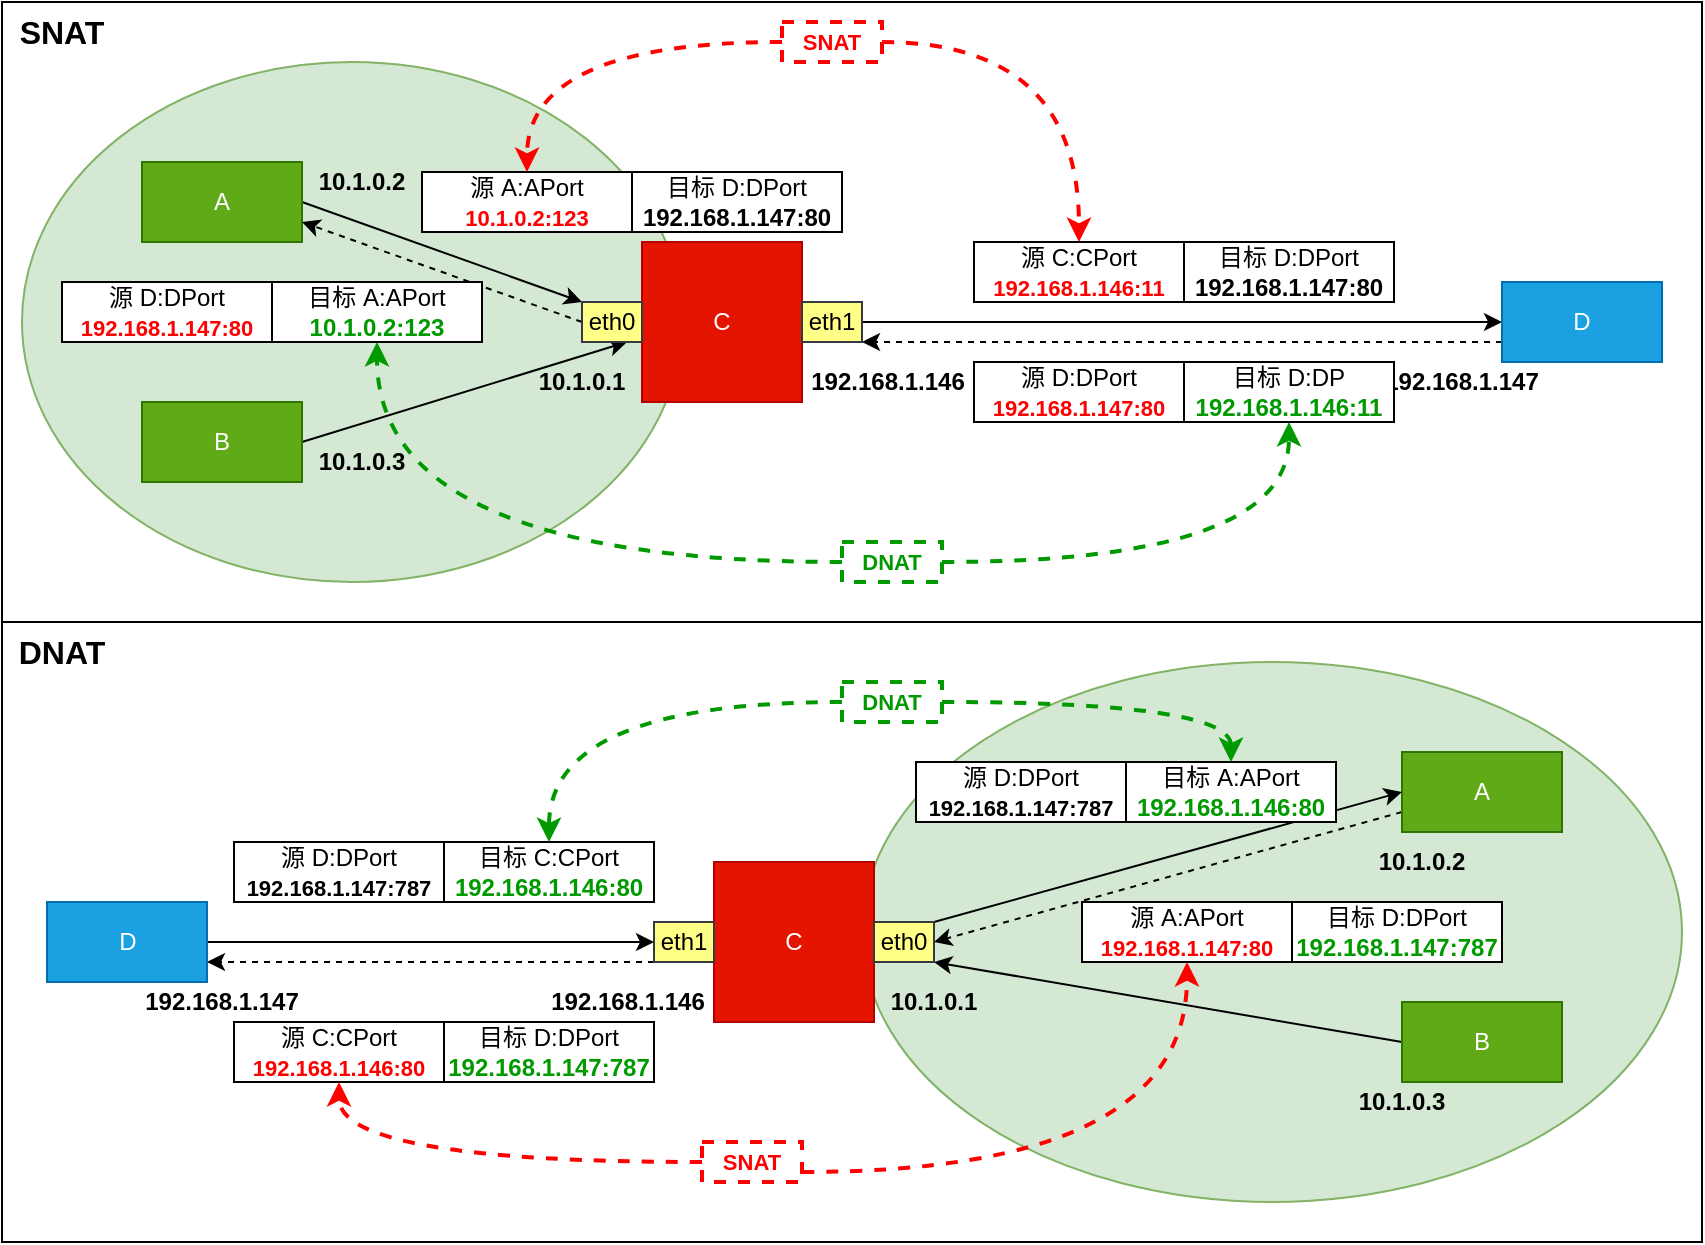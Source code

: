 <mxfile version="20.8.20" type="device"><diagram name="第 1 页" id="motmsemxtNasHICu8riv"><mxGraphModel dx="1259" dy="679" grid="1" gridSize="10" guides="1" tooltips="1" connect="1" arrows="1" fold="1" page="1" pageScale="1" pageWidth="827" pageHeight="1169" math="0" shadow="0"><root><mxCell id="0"/><mxCell id="1" parent="0"/><mxCell id="OzhK0q4ok28JsxR39gXV-16" value="" style="rounded=0;whiteSpace=wrap;html=1;" vertex="1" parent="1"><mxGeometry x="60" y="120" width="850" height="310" as="geometry"/></mxCell><mxCell id="OzhK0q4ok28JsxR39gXV-1" value="" style="ellipse;whiteSpace=wrap;html=1;fillColor=#d5e8d4;strokeColor=#82b366;" vertex="1" parent="1"><mxGeometry x="70" y="150" width="330" height="260" as="geometry"/></mxCell><mxCell id="OzhK0q4ok28JsxR39gXV-2" style="rounded=0;orthogonalLoop=1;jettySize=auto;html=1;exitX=1;exitY=0.5;exitDx=0;exitDy=0;entryX=0;entryY=0;entryDx=0;entryDy=0;" edge="1" parent="1" source="OzhK0q4ok28JsxR39gXV-3" target="OzhK0q4ok28JsxR39gXV-7"><mxGeometry relative="1" as="geometry"/></mxCell><mxCell id="OzhK0q4ok28JsxR39gXV-3" value="A" style="rounded=0;whiteSpace=wrap;html=1;fillColor=#60a917;strokeColor=#2D7600;fontColor=#ffffff;" vertex="1" parent="1"><mxGeometry x="130" y="200" width="80" height="40" as="geometry"/></mxCell><mxCell id="OzhK0q4ok28JsxR39gXV-4" style="edgeStyle=none;rounded=0;orthogonalLoop=1;jettySize=auto;html=1;exitX=1;exitY=0.5;exitDx=0;exitDy=0;entryX=0.75;entryY=1;entryDx=0;entryDy=0;" edge="1" parent="1" source="OzhK0q4ok28JsxR39gXV-5" target="OzhK0q4ok28JsxR39gXV-7"><mxGeometry relative="1" as="geometry"/></mxCell><mxCell id="OzhK0q4ok28JsxR39gXV-5" value="B" style="rounded=0;whiteSpace=wrap;html=1;fillColor=#60a917;strokeColor=#2D7600;fontColor=#ffffff;" vertex="1" parent="1"><mxGeometry x="130" y="320" width="80" height="40" as="geometry"/></mxCell><mxCell id="OzhK0q4ok28JsxR39gXV-6" value="C" style="rounded=0;whiteSpace=wrap;html=1;fillColor=#e51400;fontColor=#ffffff;strokeColor=#B20000;" vertex="1" parent="1"><mxGeometry x="380" y="240" width="80" height="80" as="geometry"/></mxCell><mxCell id="OzhK0q4ok28JsxR39gXV-18" style="rounded=0;orthogonalLoop=1;jettySize=auto;html=1;exitX=0;exitY=0.5;exitDx=0;exitDy=0;entryX=1;entryY=0.75;entryDx=0;entryDy=0;fontSize=16;dashed=1;" edge="1" parent="1" source="OzhK0q4ok28JsxR39gXV-7" target="OzhK0q4ok28JsxR39gXV-3"><mxGeometry relative="1" as="geometry"/></mxCell><mxCell id="OzhK0q4ok28JsxR39gXV-7" value="eth0" style="rounded=0;whiteSpace=wrap;html=1;fillColor=#ffff88;strokeColor=#36393d;" vertex="1" parent="1"><mxGeometry x="350" y="270" width="30" height="20" as="geometry"/></mxCell><mxCell id="OzhK0q4ok28JsxR39gXV-8" style="edgeStyle=none;rounded=0;orthogonalLoop=1;jettySize=auto;html=1;exitX=1;exitY=0.5;exitDx=0;exitDy=0;" edge="1" parent="1" source="OzhK0q4ok28JsxR39gXV-9" target="OzhK0q4ok28JsxR39gXV-10"><mxGeometry relative="1" as="geometry"/></mxCell><mxCell id="OzhK0q4ok28JsxR39gXV-9" value="eth1" style="rounded=0;whiteSpace=wrap;html=1;fillColor=#ffff88;strokeColor=#36393d;" vertex="1" parent="1"><mxGeometry x="460" y="270" width="30" height="20" as="geometry"/></mxCell><mxCell id="OzhK0q4ok28JsxR39gXV-19" style="edgeStyle=none;rounded=0;orthogonalLoop=1;jettySize=auto;html=1;exitX=0;exitY=0.75;exitDx=0;exitDy=0;entryX=1;entryY=1;entryDx=0;entryDy=0;dashed=1;fontSize=16;" edge="1" parent="1" source="OzhK0q4ok28JsxR39gXV-10" target="OzhK0q4ok28JsxR39gXV-9"><mxGeometry relative="1" as="geometry"/></mxCell><mxCell id="OzhK0q4ok28JsxR39gXV-10" value="D" style="rounded=0;whiteSpace=wrap;html=1;fillColor=#1ba1e2;fontColor=#ffffff;strokeColor=#006EAF;" vertex="1" parent="1"><mxGeometry x="810" y="260" width="80" height="40" as="geometry"/></mxCell><mxCell id="OzhK0q4ok28JsxR39gXV-11" value="10.1.0.2" style="text;html=1;strokeColor=none;fillColor=none;align=center;verticalAlign=middle;whiteSpace=wrap;rounded=0;fontStyle=1" vertex="1" parent="1"><mxGeometry x="210" y="200" width="60" height="20" as="geometry"/></mxCell><mxCell id="OzhK0q4ok28JsxR39gXV-12" value="10.1.0.1" style="text;html=1;strokeColor=none;fillColor=none;align=center;verticalAlign=middle;whiteSpace=wrap;rounded=0;fontStyle=1" vertex="1" parent="1"><mxGeometry x="320" y="300" width="60" height="20" as="geometry"/></mxCell><mxCell id="OzhK0q4ok28JsxR39gXV-13" value="10.1.0.3" style="text;html=1;strokeColor=none;fillColor=none;align=center;verticalAlign=middle;whiteSpace=wrap;rounded=0;fontStyle=1" vertex="1" parent="1"><mxGeometry x="210" y="340" width="60" height="20" as="geometry"/></mxCell><mxCell id="OzhK0q4ok28JsxR39gXV-14" value="192.168.1.146" style="text;html=1;strokeColor=none;fillColor=none;align=center;verticalAlign=middle;whiteSpace=wrap;rounded=0;fontStyle=1" vertex="1" parent="1"><mxGeometry x="460" y="300" width="86" height="20" as="geometry"/></mxCell><mxCell id="OzhK0q4ok28JsxR39gXV-15" value="192.168.1.147" style="text;html=1;strokeColor=none;fillColor=none;align=center;verticalAlign=middle;whiteSpace=wrap;rounded=0;fontStyle=1" vertex="1" parent="1"><mxGeometry x="750" y="300" width="80" height="20" as="geometry"/></mxCell><mxCell id="OzhK0q4ok28JsxR39gXV-17" value="SNAT" style="text;html=1;strokeColor=none;fillColor=none;align=center;verticalAlign=middle;whiteSpace=wrap;rounded=0;fontStyle=1;fontSize=16;" vertex="1" parent="1"><mxGeometry x="60" y="120" width="60" height="30" as="geometry"/></mxCell><mxCell id="OzhK0q4ok28JsxR39gXV-20" value="源 A:APort&lt;br style=&quot;font-size: 11px;&quot;&gt;&lt;b style=&quot;font-size: 11px;&quot;&gt;&lt;font color=&quot;#ff0000&quot;&gt;10.1.0.2:123&lt;/font&gt;&lt;/b&gt;" style="rounded=0;whiteSpace=wrap;html=1;" vertex="1" parent="1"><mxGeometry x="270" y="205" width="105" height="30" as="geometry"/></mxCell><mxCell id="OzhK0q4ok28JsxR39gXV-23" value="目标 D:DPort&lt;br&gt;&lt;b&gt;192.168.1.147:80&lt;/b&gt;" style="rounded=0;whiteSpace=wrap;html=1;" vertex="1" parent="1"><mxGeometry x="375" y="205" width="105" height="30" as="geometry"/></mxCell><mxCell id="OzhK0q4ok28JsxR39gXV-24" value="源 C:CPort&lt;br style=&quot;font-size: 11px;&quot;&gt;&lt;b style=&quot;font-size: 11px;&quot;&gt;&lt;font color=&quot;#ff0000&quot;&gt;192.168.1.146:11&lt;/font&gt;&lt;/b&gt;" style="rounded=0;whiteSpace=wrap;html=1;" vertex="1" parent="1"><mxGeometry x="546" y="240" width="105" height="30" as="geometry"/></mxCell><mxCell id="OzhK0q4ok28JsxR39gXV-25" value="目标 D:DPort&lt;br&gt;&lt;b&gt;192.168.1.147:80&lt;/b&gt;" style="rounded=0;whiteSpace=wrap;html=1;" vertex="1" parent="1"><mxGeometry x="651" y="240" width="105" height="30" as="geometry"/></mxCell><mxCell id="OzhK0q4ok28JsxR39gXV-26" value="源 D:DPort&lt;br style=&quot;font-size: 11px;&quot;&gt;&lt;b style=&quot;font-size: 11px;&quot;&gt;&lt;font color=&quot;#ff0000&quot;&gt;192.168.1.147:80&lt;/font&gt;&lt;/b&gt;" style="rounded=0;whiteSpace=wrap;html=1;" vertex="1" parent="1"><mxGeometry x="546" y="300" width="105" height="30" as="geometry"/></mxCell><mxCell id="OzhK0q4ok28JsxR39gXV-27" value="目标 D:DP&lt;br&gt;&lt;b&gt;&lt;font color=&quot;#009900&quot;&gt;192.168.1.146:11&lt;/font&gt;&lt;/b&gt;" style="rounded=0;whiteSpace=wrap;html=1;" vertex="1" parent="1"><mxGeometry x="651" y="300" width="105" height="30" as="geometry"/></mxCell><mxCell id="OzhK0q4ok28JsxR39gXV-28" value="源 D:DPort&lt;br style=&quot;font-size: 11px;&quot;&gt;&lt;b style=&quot;font-size: 11px;&quot;&gt;&lt;font color=&quot;#ff0000&quot;&gt;192.168.1.147:80&lt;/font&gt;&lt;/b&gt;" style="rounded=0;whiteSpace=wrap;html=1;" vertex="1" parent="1"><mxGeometry x="90" y="260" width="105" height="30" as="geometry"/></mxCell><mxCell id="OzhK0q4ok28JsxR39gXV-29" value="目标 A:APort&lt;br&gt;&lt;b&gt;&lt;font color=&quot;#009900&quot;&gt;10.1.0.2:123&lt;/font&gt;&lt;/b&gt;" style="rounded=0;whiteSpace=wrap;html=1;" vertex="1" parent="1"><mxGeometry x="195" y="260" width="105" height="30" as="geometry"/></mxCell><mxCell id="OzhK0q4ok28JsxR39gXV-31" style="edgeStyle=orthogonalEdgeStyle;rounded=0;orthogonalLoop=1;jettySize=auto;html=1;exitX=0;exitY=0.5;exitDx=0;exitDy=0;entryX=0.5;entryY=0;entryDx=0;entryDy=0;dashed=1;fontSize=11;fontColor=#000000;curved=1;strokeWidth=2;strokeColor=#FF0000;" edge="1" parent="1" source="OzhK0q4ok28JsxR39gXV-30" target="OzhK0q4ok28JsxR39gXV-20"><mxGeometry relative="1" as="geometry"/></mxCell><mxCell id="OzhK0q4ok28JsxR39gXV-32" style="edgeStyle=orthogonalEdgeStyle;curved=1;rounded=0;orthogonalLoop=1;jettySize=auto;html=1;exitX=1;exitY=0.5;exitDx=0;exitDy=0;dashed=1;fontSize=11;fontColor=#000000;strokeWidth=2;strokeColor=#FF0000;" edge="1" parent="1" source="OzhK0q4ok28JsxR39gXV-30" target="OzhK0q4ok28JsxR39gXV-24"><mxGeometry relative="1" as="geometry"/></mxCell><mxCell id="OzhK0q4ok28JsxR39gXV-30" value="SNAT" style="rounded=0;whiteSpace=wrap;html=1;fontSize=11;fontColor=#FF0000;fontStyle=1;dashed=1;strokeWidth=2;strokeColor=#FF0000;" vertex="1" parent="1"><mxGeometry x="450" y="130" width="50" height="20" as="geometry"/></mxCell><mxCell id="OzhK0q4ok28JsxR39gXV-34" style="edgeStyle=orthogonalEdgeStyle;curved=1;rounded=0;orthogonalLoop=1;jettySize=auto;html=1;exitX=1;exitY=0.5;exitDx=0;exitDy=0;dashed=1;strokeWidth=2;fontSize=11;fontColor=#000000;strokeColor=#009900;" edge="1" parent="1" source="OzhK0q4ok28JsxR39gXV-33" target="OzhK0q4ok28JsxR39gXV-27"><mxGeometry relative="1" as="geometry"/></mxCell><mxCell id="OzhK0q4ok28JsxR39gXV-35" style="edgeStyle=orthogonalEdgeStyle;curved=1;rounded=0;orthogonalLoop=1;jettySize=auto;html=1;exitX=0;exitY=0.5;exitDx=0;exitDy=0;entryX=0.5;entryY=1;entryDx=0;entryDy=0;dashed=1;strokeWidth=2;fontSize=11;fontColor=#000000;strokeColor=#009900;" edge="1" parent="1" source="OzhK0q4ok28JsxR39gXV-33" target="OzhK0q4ok28JsxR39gXV-29"><mxGeometry relative="1" as="geometry"/></mxCell><mxCell id="OzhK0q4ok28JsxR39gXV-33" value="DNAT" style="rounded=0;whiteSpace=wrap;html=1;fontSize=11;fontColor=#009900;fontStyle=1;dashed=1;strokeWidth=2;strokeColor=#009900;" vertex="1" parent="1"><mxGeometry x="480" y="390" width="50" height="20" as="geometry"/></mxCell><mxCell id="OzhK0q4ok28JsxR39gXV-69" value="" style="rounded=0;whiteSpace=wrap;html=1;" vertex="1" parent="1"><mxGeometry x="60" y="430" width="850" height="310" as="geometry"/></mxCell><mxCell id="OzhK0q4ok28JsxR39gXV-70" value="" style="ellipse;whiteSpace=wrap;html=1;fillColor=#d5e8d4;strokeColor=#82b366;" vertex="1" parent="1"><mxGeometry x="490" y="450" width="410" height="270" as="geometry"/></mxCell><mxCell id="OzhK0q4ok28JsxR39gXV-105" style="edgeStyle=none;rounded=0;orthogonalLoop=1;jettySize=auto;html=1;exitX=0;exitY=0.75;exitDx=0;exitDy=0;entryX=1;entryY=0.5;entryDx=0;entryDy=0;strokeColor=#000000;strokeWidth=1;fontSize=11;fontColor=#000000;dashed=1;" edge="1" parent="1" source="OzhK0q4ok28JsxR39gXV-72" target="OzhK0q4ok28JsxR39gXV-79"><mxGeometry relative="1" as="geometry"/></mxCell><mxCell id="OzhK0q4ok28JsxR39gXV-72" value="A" style="rounded=0;whiteSpace=wrap;html=1;fillColor=#60a917;strokeColor=#2D7600;fontColor=#ffffff;" vertex="1" parent="1"><mxGeometry x="760" y="495" width="80" height="40" as="geometry"/></mxCell><mxCell id="OzhK0q4ok28JsxR39gXV-106" style="edgeStyle=none;rounded=0;orthogonalLoop=1;jettySize=auto;html=1;exitX=0;exitY=0.5;exitDx=0;exitDy=0;entryX=1;entryY=1;entryDx=0;entryDy=0;strokeColor=#000000;strokeWidth=1;fontSize=11;fontColor=#000000;" edge="1" parent="1" source="OzhK0q4ok28JsxR39gXV-74" target="OzhK0q4ok28JsxR39gXV-79"><mxGeometry relative="1" as="geometry"/></mxCell><mxCell id="OzhK0q4ok28JsxR39gXV-74" value="B" style="rounded=0;whiteSpace=wrap;html=1;fillColor=#60a917;strokeColor=#2D7600;fontColor=#ffffff;" vertex="1" parent="1"><mxGeometry x="760" y="620" width="80" height="40" as="geometry"/></mxCell><mxCell id="OzhK0q4ok28JsxR39gXV-75" value="C" style="rounded=0;whiteSpace=wrap;html=1;fillColor=#e51400;fontColor=#ffffff;strokeColor=#B20000;" vertex="1" parent="1"><mxGeometry x="416" y="550" width="80" height="80" as="geometry"/></mxCell><mxCell id="OzhK0q4ok28JsxR39gXV-103" style="edgeStyle=none;rounded=0;orthogonalLoop=1;jettySize=auto;html=1;exitX=0;exitY=1;exitDx=0;exitDy=0;entryX=1;entryY=0.75;entryDx=0;entryDy=0;strokeColor=#000000;strokeWidth=1;fontSize=11;fontColor=#000000;dashed=1;" edge="1" parent="1" source="OzhK0q4ok28JsxR39gXV-77" target="OzhK0q4ok28JsxR39gXV-81"><mxGeometry relative="1" as="geometry"/></mxCell><mxCell id="OzhK0q4ok28JsxR39gXV-77" value="eth1" style="rounded=0;whiteSpace=wrap;html=1;fillColor=#ffff88;strokeColor=#36393d;" vertex="1" parent="1"><mxGeometry x="386" y="580" width="30" height="20" as="geometry"/></mxCell><mxCell id="OzhK0q4ok28JsxR39gXV-104" style="edgeStyle=none;rounded=0;orthogonalLoop=1;jettySize=auto;html=1;exitX=1;exitY=0;exitDx=0;exitDy=0;entryX=0;entryY=0.5;entryDx=0;entryDy=0;strokeColor=#000000;strokeWidth=1;fontSize=11;fontColor=#000000;" edge="1" parent="1" source="OzhK0q4ok28JsxR39gXV-79" target="OzhK0q4ok28JsxR39gXV-72"><mxGeometry relative="1" as="geometry"/></mxCell><mxCell id="OzhK0q4ok28JsxR39gXV-79" value="eth0" style="rounded=0;whiteSpace=wrap;html=1;fillColor=#ffff88;strokeColor=#36393d;" vertex="1" parent="1"><mxGeometry x="496" y="580" width="30" height="20" as="geometry"/></mxCell><mxCell id="OzhK0q4ok28JsxR39gXV-102" style="rounded=0;orthogonalLoop=1;jettySize=auto;html=1;exitX=1;exitY=0.5;exitDx=0;exitDy=0;strokeColor=#000000;strokeWidth=1;fontSize=11;fontColor=#000000;" edge="1" parent="1" source="OzhK0q4ok28JsxR39gXV-81" target="OzhK0q4ok28JsxR39gXV-77"><mxGeometry relative="1" as="geometry"/></mxCell><mxCell id="OzhK0q4ok28JsxR39gXV-81" value="D" style="rounded=0;whiteSpace=wrap;html=1;fillColor=#1ba1e2;fontColor=#ffffff;strokeColor=#006EAF;" vertex="1" parent="1"><mxGeometry x="82.5" y="570" width="80" height="40" as="geometry"/></mxCell><mxCell id="OzhK0q4ok28JsxR39gXV-82" value="10.1.0.2" style="text;html=1;strokeColor=none;fillColor=none;align=center;verticalAlign=middle;whiteSpace=wrap;rounded=0;fontStyle=1" vertex="1" parent="1"><mxGeometry x="740" y="540" width="60" height="20" as="geometry"/></mxCell><mxCell id="OzhK0q4ok28JsxR39gXV-83" value="10.1.0.1" style="text;html=1;strokeColor=none;fillColor=none;align=center;verticalAlign=middle;whiteSpace=wrap;rounded=0;fontStyle=1" vertex="1" parent="1"><mxGeometry x="496" y="610" width="60" height="20" as="geometry"/></mxCell><mxCell id="OzhK0q4ok28JsxR39gXV-84" value="10.1.0.3" style="text;html=1;strokeColor=none;fillColor=none;align=center;verticalAlign=middle;whiteSpace=wrap;rounded=0;fontStyle=1" vertex="1" parent="1"><mxGeometry x="730" y="660" width="60" height="20" as="geometry"/></mxCell><mxCell id="OzhK0q4ok28JsxR39gXV-85" value="192.168.1.146" style="text;html=1;strokeColor=none;fillColor=none;align=center;verticalAlign=middle;whiteSpace=wrap;rounded=0;fontStyle=1" vertex="1" parent="1"><mxGeometry x="330" y="610" width="86" height="20" as="geometry"/></mxCell><mxCell id="OzhK0q4ok28JsxR39gXV-86" value="192.168.1.147" style="text;html=1;strokeColor=none;fillColor=none;align=center;verticalAlign=middle;whiteSpace=wrap;rounded=0;fontStyle=1" vertex="1" parent="1"><mxGeometry x="130" y="610" width="80" height="20" as="geometry"/></mxCell><mxCell id="OzhK0q4ok28JsxR39gXV-87" value="DNAT" style="text;html=1;strokeColor=none;fillColor=none;align=center;verticalAlign=middle;whiteSpace=wrap;rounded=0;fontStyle=1;fontSize=16;" vertex="1" parent="1"><mxGeometry x="60" y="430" width="60" height="30" as="geometry"/></mxCell><mxCell id="OzhK0q4ok28JsxR39gXV-107" value="源 D:DPort&lt;br style=&quot;font-size: 11px;&quot;&gt;&lt;b style=&quot;font-size: 11px;&quot;&gt;192.168.1.147:787&lt;/b&gt;" style="rounded=0;whiteSpace=wrap;html=1;" vertex="1" parent="1"><mxGeometry x="176" y="540" width="105" height="30" as="geometry"/></mxCell><mxCell id="OzhK0q4ok28JsxR39gXV-108" value="目标 C:CPort&lt;br&gt;&lt;b&gt;&lt;font color=&quot;#009900&quot;&gt;192.168.1.146:80&lt;/font&gt;&lt;/b&gt;" style="rounded=0;whiteSpace=wrap;html=1;" vertex="1" parent="1"><mxGeometry x="281" y="540" width="105" height="30" as="geometry"/></mxCell><mxCell id="OzhK0q4ok28JsxR39gXV-110" value="源 D:DPort&lt;br style=&quot;font-size: 11px;&quot;&gt;&lt;b style=&quot;font-size: 11px;&quot;&gt;192.168.1.147:&lt;/b&gt;&lt;b style=&quot;border-color: var(--border-color); font-size: 11px;&quot;&gt;787&lt;/b&gt;" style="rounded=0;whiteSpace=wrap;html=1;" vertex="1" parent="1"><mxGeometry x="517" y="500" width="105" height="30" as="geometry"/></mxCell><mxCell id="OzhK0q4ok28JsxR39gXV-111" value="目标 A:APort&lt;br&gt;&lt;b&gt;&lt;font color=&quot;#009900&quot;&gt;192.168.1.146:80&lt;/font&gt;&lt;/b&gt;" style="rounded=0;whiteSpace=wrap;html=1;" vertex="1" parent="1"><mxGeometry x="622" y="500" width="105" height="30" as="geometry"/></mxCell><mxCell id="OzhK0q4ok28JsxR39gXV-112" value="源 C:CPort&lt;br style=&quot;font-size: 11px;&quot;&gt;&lt;b style=&quot;font-size: 11px;&quot;&gt;&lt;font color=&quot;#ff0000&quot;&gt;192.168.1.146:80&lt;/font&gt;&lt;/b&gt;" style="rounded=0;whiteSpace=wrap;html=1;" vertex="1" parent="1"><mxGeometry x="176" y="630" width="105" height="30" as="geometry"/></mxCell><mxCell id="OzhK0q4ok28JsxR39gXV-113" value="目标 D:DPort&lt;br&gt;&lt;b&gt;&lt;font color=&quot;#009900&quot;&gt;192.168.1.147:787&lt;/font&gt;&lt;/b&gt;" style="rounded=0;whiteSpace=wrap;html=1;" vertex="1" parent="1"><mxGeometry x="281" y="630" width="105" height="30" as="geometry"/></mxCell><mxCell id="OzhK0q4ok28JsxR39gXV-114" value="源 A:APort&lt;br style=&quot;font-size: 11px;&quot;&gt;&lt;b style=&quot;font-size: 11px;&quot;&gt;&lt;font color=&quot;#ff0000&quot;&gt;192.168.1.147:80&lt;/font&gt;&lt;/b&gt;" style="rounded=0;whiteSpace=wrap;html=1;" vertex="1" parent="1"><mxGeometry x="600" y="570" width="105" height="30" as="geometry"/></mxCell><mxCell id="OzhK0q4ok28JsxR39gXV-115" value="目标 D:DPort&lt;br&gt;&lt;b&gt;&lt;font color=&quot;#009900&quot;&gt;192.168.1.147:787&lt;/font&gt;&lt;/b&gt;" style="rounded=0;whiteSpace=wrap;html=1;" vertex="1" parent="1"><mxGeometry x="705" y="570" width="105" height="30" as="geometry"/></mxCell><mxCell id="OzhK0q4ok28JsxR39gXV-117" style="edgeStyle=orthogonalEdgeStyle;rounded=0;orthogonalLoop=1;jettySize=auto;html=1;exitX=0;exitY=0.5;exitDx=0;exitDy=0;entryX=0.5;entryY=0;entryDx=0;entryDy=0;strokeColor=#009900;strokeWidth=2;fontSize=11;fontColor=#FF0000;curved=1;dashed=1;" edge="1" parent="1" source="OzhK0q4ok28JsxR39gXV-116" target="OzhK0q4ok28JsxR39gXV-108"><mxGeometry relative="1" as="geometry"/></mxCell><mxCell id="OzhK0q4ok28JsxR39gXV-118" style="edgeStyle=orthogonalEdgeStyle;curved=1;rounded=0;orthogonalLoop=1;jettySize=auto;html=1;exitX=1;exitY=0.5;exitDx=0;exitDy=0;entryX=0.5;entryY=0;entryDx=0;entryDy=0;dashed=1;strokeColor=#009900;strokeWidth=2;fontSize=11;fontColor=#FF0000;" edge="1" parent="1" source="OzhK0q4ok28JsxR39gXV-116" target="OzhK0q4ok28JsxR39gXV-111"><mxGeometry relative="1" as="geometry"/></mxCell><mxCell id="OzhK0q4ok28JsxR39gXV-116" value="DNAT" style="rounded=0;whiteSpace=wrap;html=1;fontSize=11;fontColor=#009900;fontStyle=1;dashed=1;strokeWidth=2;strokeColor=#009900;" vertex="1" parent="1"><mxGeometry x="480" y="460" width="50" height="20" as="geometry"/></mxCell><mxCell id="OzhK0q4ok28JsxR39gXV-120" style="edgeStyle=orthogonalEdgeStyle;curved=1;rounded=0;orthogonalLoop=1;jettySize=auto;html=1;exitX=1;exitY=0.75;exitDx=0;exitDy=0;entryX=0.5;entryY=1;entryDx=0;entryDy=0;dashed=1;strokeColor=#FF0000;strokeWidth=2;fontSize=11;fontColor=#FF0000;" edge="1" parent="1" source="OzhK0q4ok28JsxR39gXV-119" target="OzhK0q4ok28JsxR39gXV-114"><mxGeometry relative="1" as="geometry"/></mxCell><mxCell id="OzhK0q4ok28JsxR39gXV-121" style="edgeStyle=orthogonalEdgeStyle;curved=1;rounded=0;orthogonalLoop=1;jettySize=auto;html=1;exitX=0;exitY=0.5;exitDx=0;exitDy=0;entryX=0.5;entryY=1;entryDx=0;entryDy=0;dashed=1;strokeColor=#FF0000;strokeWidth=2;fontSize=11;fontColor=#FF0000;" edge="1" parent="1" source="OzhK0q4ok28JsxR39gXV-119" target="OzhK0q4ok28JsxR39gXV-112"><mxGeometry relative="1" as="geometry"/></mxCell><mxCell id="OzhK0q4ok28JsxR39gXV-119" value="SNAT" style="rounded=0;whiteSpace=wrap;html=1;fontSize=11;fontColor=#FF0000;fontStyle=1;dashed=1;strokeWidth=2;strokeColor=#FF0000;" vertex="1" parent="1"><mxGeometry x="410" y="690" width="50" height="20" as="geometry"/></mxCell></root></mxGraphModel></diagram></mxfile>